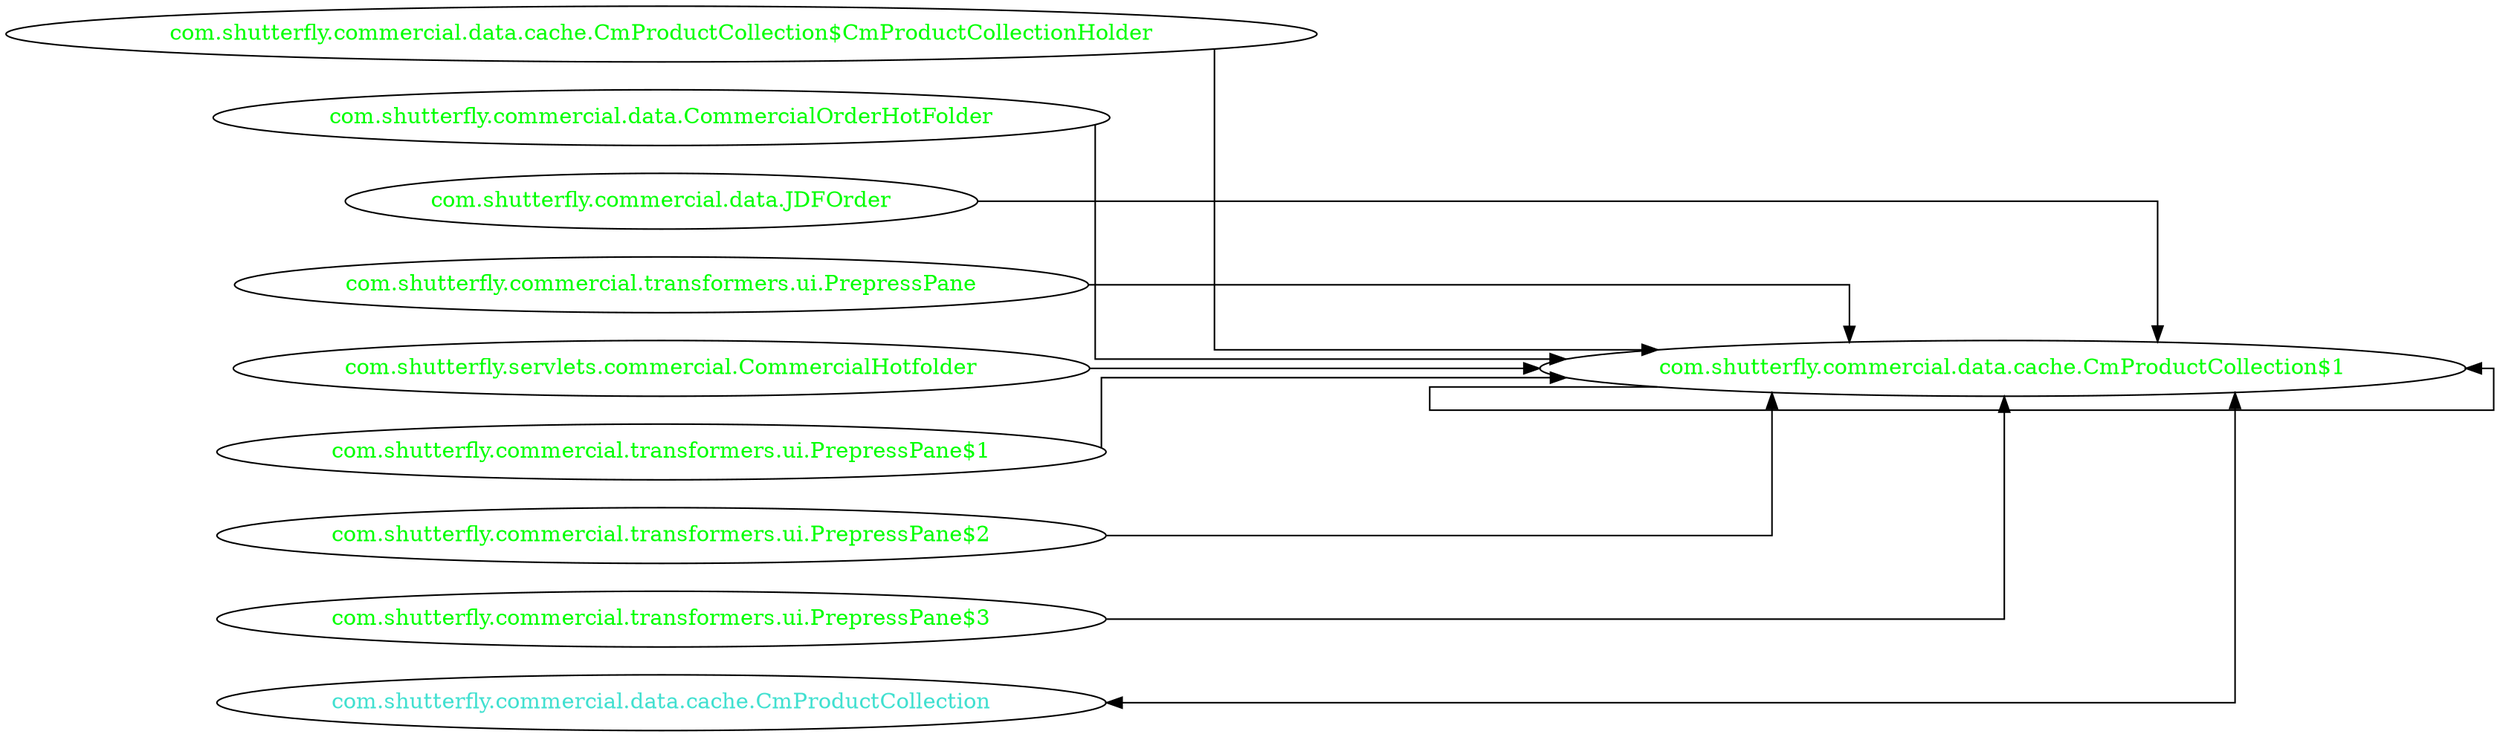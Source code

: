 digraph dependencyGraph {
 concentrate=true;
 ranksep="2.0";
 rankdir="LR"; 
 splines="ortho";
"com.shutterfly.commercial.data.cache.CmProductCollection$1" [fontcolor="red"];
"com.shutterfly.commercial.data.cache.CmProductCollection$CmProductCollectionHolder" [ fontcolor="green" ];
"com.shutterfly.commercial.data.cache.CmProductCollection$CmProductCollectionHolder"->"com.shutterfly.commercial.data.cache.CmProductCollection$1";
"com.shutterfly.commercial.data.CommercialOrderHotFolder" [ fontcolor="green" ];
"com.shutterfly.commercial.data.CommercialOrderHotFolder"->"com.shutterfly.commercial.data.cache.CmProductCollection$1";
"com.shutterfly.commercial.data.JDFOrder" [ fontcolor="green" ];
"com.shutterfly.commercial.data.JDFOrder"->"com.shutterfly.commercial.data.cache.CmProductCollection$1";
"com.shutterfly.commercial.data.cache.CmProductCollection$1" [ fontcolor="green" ];
"com.shutterfly.commercial.data.cache.CmProductCollection$1"->"com.shutterfly.commercial.data.cache.CmProductCollection$1";
"com.shutterfly.commercial.transformers.ui.PrepressPane" [ fontcolor="green" ];
"com.shutterfly.commercial.transformers.ui.PrepressPane"->"com.shutterfly.commercial.data.cache.CmProductCollection$1";
"com.shutterfly.servlets.commercial.CommercialHotfolder" [ fontcolor="green" ];
"com.shutterfly.servlets.commercial.CommercialHotfolder"->"com.shutterfly.commercial.data.cache.CmProductCollection$1";
"com.shutterfly.commercial.transformers.ui.PrepressPane$1" [ fontcolor="green" ];
"com.shutterfly.commercial.transformers.ui.PrepressPane$1"->"com.shutterfly.commercial.data.cache.CmProductCollection$1";
"com.shutterfly.commercial.transformers.ui.PrepressPane$2" [ fontcolor="green" ];
"com.shutterfly.commercial.transformers.ui.PrepressPane$2"->"com.shutterfly.commercial.data.cache.CmProductCollection$1";
"com.shutterfly.commercial.transformers.ui.PrepressPane$3" [ fontcolor="green" ];
"com.shutterfly.commercial.transformers.ui.PrepressPane$3"->"com.shutterfly.commercial.data.cache.CmProductCollection$1";
"com.shutterfly.commercial.data.cache.CmProductCollection" [ fontcolor="turquoise" ];
"com.shutterfly.commercial.data.cache.CmProductCollection"->"com.shutterfly.commercial.data.cache.CmProductCollection$1" [dir=both];
}